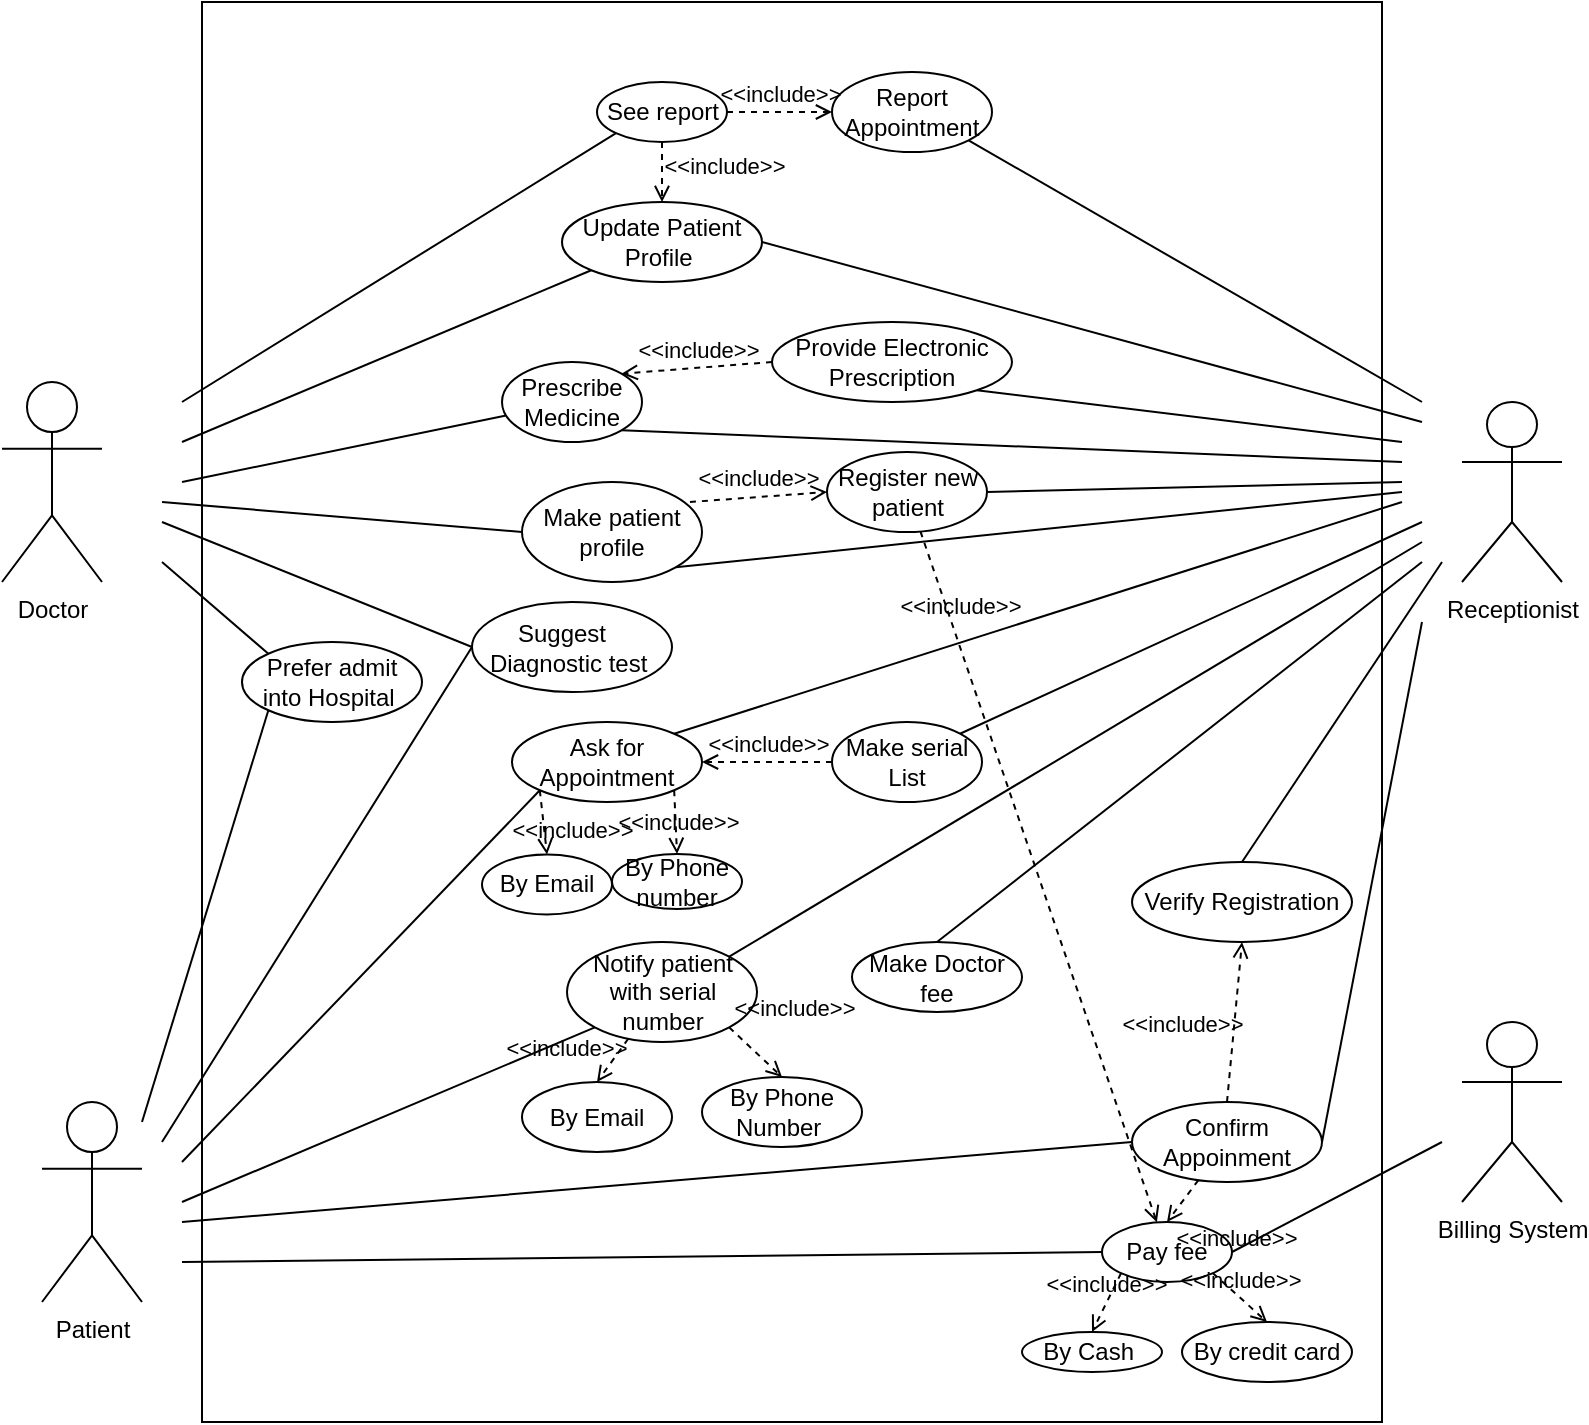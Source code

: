 <mxfile version="14.1.8" type="device"><diagram id="qZ_XxczhcwKljxytlZhR" name="Page-1"><mxGraphModel dx="852" dy="501" grid="1" gridSize="10" guides="1" tooltips="1" connect="1" arrows="1" fold="1" page="1" pageScale="1" pageWidth="850" pageHeight="1100" math="0" shadow="0"><root><mxCell id="0"/><mxCell id="1" parent="0"/><mxCell id="aX2LzBayDQMeOfKeAeXa-2" value="" style="rounded=0;whiteSpace=wrap;html=1;" parent="1" vertex="1"><mxGeometry x="140" y="110" width="590" height="710" as="geometry"/></mxCell><mxCell id="aX2LzBayDQMeOfKeAeXa-4" value="Doctor" style="shape=umlActor;verticalLabelPosition=bottom;verticalAlign=top;html=1;outlineConnect=0;" parent="1" vertex="1"><mxGeometry x="40" y="300" width="50" height="100" as="geometry"/></mxCell><mxCell id="aX2LzBayDQMeOfKeAeXa-6" value="Prescribe Medicine" style="ellipse;whiteSpace=wrap;html=1;" parent="1" vertex="1"><mxGeometry x="290" y="290" width="70" height="40" as="geometry"/></mxCell><mxCell id="aX2LzBayDQMeOfKeAeXa-7" value="Provide Electronic Prescription" style="ellipse;whiteSpace=wrap;html=1;" parent="1" vertex="1"><mxGeometry x="425" y="270" width="120" height="40" as="geometry"/></mxCell><mxCell id="aX2LzBayDQMeOfKeAeXa-8" value="" style="endArrow=none;html=1;" parent="1" target="aX2LzBayDQMeOfKeAeXa-6" edge="1"><mxGeometry width="50" height="50" relative="1" as="geometry"><mxPoint x="130" y="350" as="sourcePoint"/><mxPoint x="300" y="350" as="targetPoint"/></mxGeometry></mxCell><mxCell id="aX2LzBayDQMeOfKeAeXa-9" value="Receptionist" style="shape=umlActor;verticalLabelPosition=bottom;verticalAlign=top;html=1;outlineConnect=0;" parent="1" vertex="1"><mxGeometry x="770" y="310" width="50" height="90" as="geometry"/></mxCell><mxCell id="aX2LzBayDQMeOfKeAeXa-10" value="" style="endArrow=none;html=1;exitX=1;exitY=1;exitDx=0;exitDy=0;" parent="1" source="aX2LzBayDQMeOfKeAeXa-6" edge="1"><mxGeometry width="50" height="50" relative="1" as="geometry"><mxPoint x="510" y="380" as="sourcePoint"/><mxPoint x="740" y="340" as="targetPoint"/></mxGeometry></mxCell><mxCell id="aX2LzBayDQMeOfKeAeXa-11" value="" style="endArrow=none;html=1;exitX=1;exitY=1;exitDx=0;exitDy=0;" parent="1" source="aX2LzBayDQMeOfKeAeXa-7" edge="1"><mxGeometry width="50" height="50" relative="1" as="geometry"><mxPoint x="620" y="420" as="sourcePoint"/><mxPoint x="740" y="330" as="targetPoint"/></mxGeometry></mxCell><mxCell id="aX2LzBayDQMeOfKeAeXa-12" value="&amp;lt;&amp;lt;include&amp;gt;&amp;gt;" style="edgeStyle=none;html=1;endArrow=open;verticalAlign=bottom;dashed=1;labelBackgroundColor=none;exitX=0;exitY=0.5;exitDx=0;exitDy=0;entryX=1;entryY=0;entryDx=0;entryDy=0;" parent="1" source="aX2LzBayDQMeOfKeAeXa-7" target="aX2LzBayDQMeOfKeAeXa-6" edge="1"><mxGeometry width="160" relative="1" as="geometry"><mxPoint x="400" y="370" as="sourcePoint"/><mxPoint x="560" y="370" as="targetPoint"/></mxGeometry></mxCell><mxCell id="aX2LzBayDQMeOfKeAeXa-13" value="Update Patient Profile&amp;nbsp;" style="ellipse;whiteSpace=wrap;html=1;" parent="1" vertex="1"><mxGeometry x="320" y="210" width="100" height="40" as="geometry"/></mxCell><mxCell id="aX2LzBayDQMeOfKeAeXa-15" value="" style="endArrow=none;html=1;entryX=0;entryY=1;entryDx=0;entryDy=0;" parent="1" target="aX2LzBayDQMeOfKeAeXa-13" edge="1"><mxGeometry width="50" height="50" relative="1" as="geometry"><mxPoint x="130" y="330" as="sourcePoint"/><mxPoint x="240" y="300" as="targetPoint"/></mxGeometry></mxCell><mxCell id="aX2LzBayDQMeOfKeAeXa-16" value="" style="endArrow=none;html=1;exitX=1;exitY=0.5;exitDx=0;exitDy=0;" parent="1" source="aX2LzBayDQMeOfKeAeXa-13" edge="1"><mxGeometry width="50" height="50" relative="1" as="geometry"><mxPoint x="520" y="340" as="sourcePoint"/><mxPoint x="750" y="320" as="targetPoint"/></mxGeometry></mxCell><mxCell id="aX2LzBayDQMeOfKeAeXa-17" value="Prefer admit into Hospital&amp;nbsp;" style="ellipse;whiteSpace=wrap;html=1;" parent="1" vertex="1"><mxGeometry x="160" y="430" width="90" height="40" as="geometry"/></mxCell><mxCell id="aX2LzBayDQMeOfKeAeXa-18" value="Suggest&amp;nbsp; &amp;nbsp; &amp;nbsp;Diagnostic test&amp;nbsp;&amp;nbsp;" style="ellipse;whiteSpace=wrap;html=1;" parent="1" vertex="1"><mxGeometry x="275" y="410" width="100" height="45" as="geometry"/></mxCell><mxCell id="aX2LzBayDQMeOfKeAeXa-19" value="" style="endArrow=none;html=1;entryX=0;entryY=0;entryDx=0;entryDy=0;" parent="1" target="aX2LzBayDQMeOfKeAeXa-17" edge="1"><mxGeometry width="50" height="50" relative="1" as="geometry"><mxPoint x="120" y="390" as="sourcePoint"/><mxPoint x="230" y="410" as="targetPoint"/></mxGeometry></mxCell><mxCell id="aX2LzBayDQMeOfKeAeXa-20" value="Patient" style="shape=umlActor;verticalLabelPosition=bottom;verticalAlign=top;html=1;outlineConnect=0;" parent="1" vertex="1"><mxGeometry x="60" y="660" width="50" height="100" as="geometry"/></mxCell><mxCell id="aX2LzBayDQMeOfKeAeXa-21" value="" style="endArrow=none;html=1;entryX=0;entryY=1;entryDx=0;entryDy=0;" parent="1" target="aX2LzBayDQMeOfKeAeXa-17" edge="1"><mxGeometry width="50" height="50" relative="1" as="geometry"><mxPoint x="110" y="670" as="sourcePoint"/><mxPoint x="240" y="600" as="targetPoint"/></mxGeometry></mxCell><mxCell id="aX2LzBayDQMeOfKeAeXa-22" value="" style="endArrow=none;html=1;entryX=0;entryY=0.5;entryDx=0;entryDy=0;" parent="1" target="aX2LzBayDQMeOfKeAeXa-18" edge="1"><mxGeometry width="50" height="50" relative="1" as="geometry"><mxPoint x="120" y="370" as="sourcePoint"/><mxPoint x="350" y="400" as="targetPoint"/></mxGeometry></mxCell><mxCell id="aX2LzBayDQMeOfKeAeXa-24" value="" style="endArrow=none;html=1;exitX=0;exitY=0.5;exitDx=0;exitDy=0;" parent="1" source="aX2LzBayDQMeOfKeAeXa-18" edge="1"><mxGeometry width="50" height="50" relative="1" as="geometry"><mxPoint x="350" y="650" as="sourcePoint"/><mxPoint x="120" y="680" as="targetPoint"/></mxGeometry></mxCell><mxCell id="aX2LzBayDQMeOfKeAeXa-25" value="Make patient profile" style="ellipse;whiteSpace=wrap;html=1;" parent="1" vertex="1"><mxGeometry x="300" y="350" width="90" height="50" as="geometry"/></mxCell><mxCell id="aX2LzBayDQMeOfKeAeXa-26" value="" style="endArrow=none;html=1;entryX=0;entryY=0.5;entryDx=0;entryDy=0;" parent="1" target="aX2LzBayDQMeOfKeAeXa-25" edge="1"><mxGeometry width="50" height="50" relative="1" as="geometry"><mxPoint x="120" y="360" as="sourcePoint"/><mxPoint x="350" y="380" as="targetPoint"/></mxGeometry></mxCell><mxCell id="aX2LzBayDQMeOfKeAeXa-27" value="Billing System" style="shape=umlActor;verticalLabelPosition=bottom;verticalAlign=top;html=1;outlineConnect=0;" parent="1" vertex="1"><mxGeometry x="770" y="620" width="50" height="90" as="geometry"/></mxCell><mxCell id="aX2LzBayDQMeOfKeAeXa-28" value="Register new patient" style="ellipse;whiteSpace=wrap;html=1;" parent="1" vertex="1"><mxGeometry x="452.5" y="335" width="80" height="40" as="geometry"/></mxCell><mxCell id="aX2LzBayDQMeOfKeAeXa-29" value="&amp;lt;&amp;lt;include&amp;gt;&amp;gt;" style="edgeStyle=none;html=1;endArrow=open;verticalAlign=bottom;dashed=1;labelBackgroundColor=none;exitX=0.933;exitY=0.2;exitDx=0;exitDy=0;entryX=0;entryY=0.5;entryDx=0;entryDy=0;exitPerimeter=0;" parent="1" source="aX2LzBayDQMeOfKeAeXa-25" target="aX2LzBayDQMeOfKeAeXa-28" edge="1"><mxGeometry width="160" relative="1" as="geometry"><mxPoint x="500" y="490" as="sourcePoint"/><mxPoint x="660" y="490" as="targetPoint"/></mxGeometry></mxCell><mxCell id="aX2LzBayDQMeOfKeAeXa-30" value="" style="endArrow=none;html=1;exitX=1;exitY=0.5;exitDx=0;exitDy=0;" parent="1" source="aX2LzBayDQMeOfKeAeXa-28" edge="1"><mxGeometry width="50" height="50" relative="1" as="geometry"><mxPoint x="650" y="460" as="sourcePoint"/><mxPoint x="740" y="350" as="targetPoint"/></mxGeometry></mxCell><mxCell id="aX2LzBayDQMeOfKeAeXa-33" value="Ask for Appointment" style="ellipse;whiteSpace=wrap;html=1;" parent="1" vertex="1"><mxGeometry x="295" y="470" width="95" height="40" as="geometry"/></mxCell><mxCell id="aX2LzBayDQMeOfKeAeXa-34" value="" style="endArrow=none;html=1;entryX=0;entryY=1;entryDx=0;entryDy=0;" parent="1" target="aX2LzBayDQMeOfKeAeXa-33" edge="1"><mxGeometry width="50" height="50" relative="1" as="geometry"><mxPoint x="130" y="690" as="sourcePoint"/><mxPoint x="340" y="600" as="targetPoint"/></mxGeometry></mxCell><mxCell id="aX2LzBayDQMeOfKeAeXa-35" value="" style="endArrow=none;html=1;exitX=1;exitY=0;exitDx=0;exitDy=0;" parent="1" source="aX2LzBayDQMeOfKeAeXa-33" edge="1"><mxGeometry width="50" height="50" relative="1" as="geometry"><mxPoint x="660" y="460" as="sourcePoint"/><mxPoint x="740" y="360" as="targetPoint"/><Array as="points"/></mxGeometry></mxCell><mxCell id="aX2LzBayDQMeOfKeAeXa-36" value="Verify Registration" style="ellipse;whiteSpace=wrap;html=1;" parent="1" vertex="1"><mxGeometry x="605" y="540" width="110" height="40" as="geometry"/></mxCell><mxCell id="aX2LzBayDQMeOfKeAeXa-37" value="Confirm Appoinment" style="ellipse;whiteSpace=wrap;html=1;" parent="1" vertex="1"><mxGeometry x="605" y="660" width="95" height="40" as="geometry"/></mxCell><mxCell id="aX2LzBayDQMeOfKeAeXa-38" value="&amp;lt;&amp;lt;include&amp;gt;&amp;gt;" style="edgeStyle=none;html=1;endArrow=open;verticalAlign=bottom;dashed=1;labelBackgroundColor=none;exitX=0.5;exitY=0;exitDx=0;exitDy=0;entryX=0.5;entryY=1;entryDx=0;entryDy=0;" parent="1" source="aX2LzBayDQMeOfKeAeXa-37" target="aX2LzBayDQMeOfKeAeXa-36" edge="1"><mxGeometry x="-0.309" y="25" width="160" relative="1" as="geometry"><mxPoint x="620" y="550" as="sourcePoint"/><mxPoint x="760" y="550" as="targetPoint"/><mxPoint as="offset"/></mxGeometry></mxCell><mxCell id="aX2LzBayDQMeOfKeAeXa-39" value="" style="endArrow=none;html=1;exitX=0.5;exitY=0;exitDx=0;exitDy=0;" parent="1" source="aX2LzBayDQMeOfKeAeXa-36" edge="1"><mxGeometry width="50" height="50" relative="1" as="geometry"><mxPoint x="660" y="460" as="sourcePoint"/><mxPoint x="760" y="390" as="targetPoint"/></mxGeometry></mxCell><mxCell id="aX2LzBayDQMeOfKeAeXa-40" value="Pay fee" style="ellipse;whiteSpace=wrap;html=1;" parent="1" vertex="1"><mxGeometry x="590" y="720" width="65" height="30" as="geometry"/></mxCell><mxCell id="aX2LzBayDQMeOfKeAeXa-41" value="&amp;lt;&amp;lt;include&amp;gt;&amp;gt;" style="edgeStyle=none;html=1;endArrow=open;verticalAlign=bottom;dashed=1;labelBackgroundColor=none;entryX=0.5;entryY=0;entryDx=0;entryDy=0;" parent="1" source="aX2LzBayDQMeOfKeAeXa-37" target="aX2LzBayDQMeOfKeAeXa-40" edge="1"><mxGeometry x="0.477" y="38" width="160" relative="1" as="geometry"><mxPoint x="600" y="550" as="sourcePoint"/><mxPoint x="760" y="550" as="targetPoint"/><mxPoint as="offset"/></mxGeometry></mxCell><mxCell id="aX2LzBayDQMeOfKeAeXa-43" value="&amp;lt;&amp;lt;include&amp;gt;&amp;gt;" style="edgeStyle=none;html=1;endArrow=open;verticalAlign=bottom;dashed=1;labelBackgroundColor=none;" parent="1" source="aX2LzBayDQMeOfKeAeXa-28" target="aX2LzBayDQMeOfKeAeXa-40" edge="1"><mxGeometry x="-0.726" y="4" width="160" relative="1" as="geometry"><mxPoint x="520" y="400" as="sourcePoint"/><mxPoint x="680" y="400" as="targetPoint"/><mxPoint as="offset"/></mxGeometry></mxCell><mxCell id="aX2LzBayDQMeOfKeAeXa-44" value="By Cash&amp;nbsp;" style="ellipse;whiteSpace=wrap;html=1;" parent="1" vertex="1"><mxGeometry x="550" y="775" width="70" height="20" as="geometry"/></mxCell><mxCell id="aX2LzBayDQMeOfKeAeXa-45" value="&amp;lt;&amp;lt;include&amp;gt;&amp;gt;" style="edgeStyle=none;html=1;endArrow=open;verticalAlign=bottom;dashed=1;labelBackgroundColor=none;exitX=0;exitY=1;exitDx=0;exitDy=0;entryX=0.5;entryY=0;entryDx=0;entryDy=0;" parent="1" source="aX2LzBayDQMeOfKeAeXa-40" target="aX2LzBayDQMeOfKeAeXa-44" edge="1"><mxGeometry width="160" relative="1" as="geometry"><mxPoint x="330" y="580" as="sourcePoint"/><mxPoint x="540" y="630" as="targetPoint"/></mxGeometry></mxCell><mxCell id="aX2LzBayDQMeOfKeAeXa-46" value="By credit card" style="ellipse;whiteSpace=wrap;html=1;" parent="1" vertex="1"><mxGeometry x="630" y="770" width="85" height="30" as="geometry"/></mxCell><mxCell id="aX2LzBayDQMeOfKeAeXa-47" value="&amp;lt;&amp;lt;include&amp;gt;&amp;gt;" style="edgeStyle=none;html=1;endArrow=open;verticalAlign=bottom;dashed=1;labelBackgroundColor=none;exitX=1;exitY=1;exitDx=0;exitDy=0;entryX=0.5;entryY=0;entryDx=0;entryDy=0;" parent="1" source="aX2LzBayDQMeOfKeAeXa-40" target="aX2LzBayDQMeOfKeAeXa-46" edge="1"><mxGeometry width="160" relative="1" as="geometry"><mxPoint x="590" y="590" as="sourcePoint"/><mxPoint x="750" y="590" as="targetPoint"/></mxGeometry></mxCell><mxCell id="aX2LzBayDQMeOfKeAeXa-48" value="Make serial List" style="ellipse;whiteSpace=wrap;html=1;" parent="1" vertex="1"><mxGeometry x="455" y="470" width="75" height="40" as="geometry"/></mxCell><mxCell id="aX2LzBayDQMeOfKeAeXa-49" value="" style="endArrow=none;html=1;exitX=1;exitY=0;exitDx=0;exitDy=0;" parent="1" source="aX2LzBayDQMeOfKeAeXa-48" edge="1"><mxGeometry width="50" height="50" relative="1" as="geometry"><mxPoint x="570" y="450" as="sourcePoint"/><mxPoint x="750" y="370" as="targetPoint"/></mxGeometry></mxCell><mxCell id="aX2LzBayDQMeOfKeAeXa-50" value="&amp;lt;&amp;lt;include&amp;gt;&amp;gt;" style="edgeStyle=none;html=1;endArrow=open;verticalAlign=bottom;dashed=1;labelBackgroundColor=none;entryX=1;entryY=0.5;entryDx=0;entryDy=0;" parent="1" source="aX2LzBayDQMeOfKeAeXa-48" target="aX2LzBayDQMeOfKeAeXa-33" edge="1"><mxGeometry width="160" relative="1" as="geometry"><mxPoint x="450" y="500" as="sourcePoint"/><mxPoint x="610" y="500" as="targetPoint"/></mxGeometry></mxCell><mxCell id="aX2LzBayDQMeOfKeAeXa-52" value="Notify patient with serial number" style="ellipse;whiteSpace=wrap;html=1;" parent="1" vertex="1"><mxGeometry x="322.5" y="580" width="95" height="50" as="geometry"/></mxCell><mxCell id="aX2LzBayDQMeOfKeAeXa-53" value="" style="endArrow=none;html=1;exitX=1;exitY=0;exitDx=0;exitDy=0;" parent="1" source="aX2LzBayDQMeOfKeAeXa-52" edge="1"><mxGeometry width="50" height="50" relative="1" as="geometry"><mxPoint x="590" y="440" as="sourcePoint"/><mxPoint x="750" y="380" as="targetPoint"/></mxGeometry></mxCell><mxCell id="aX2LzBayDQMeOfKeAeXa-54" value="" style="endArrow=none;html=1;entryX=0;entryY=1;entryDx=0;entryDy=0;" parent="1" target="aX2LzBayDQMeOfKeAeXa-52" edge="1"><mxGeometry width="50" height="50" relative="1" as="geometry"><mxPoint x="130" y="710" as="sourcePoint"/><mxPoint x="280" y="560" as="targetPoint"/></mxGeometry></mxCell><mxCell id="aX2LzBayDQMeOfKeAeXa-55" value="By Email" style="ellipse;whiteSpace=wrap;html=1;" parent="1" vertex="1"><mxGeometry x="300" y="650" width="75" height="35" as="geometry"/></mxCell><mxCell id="aX2LzBayDQMeOfKeAeXa-56" value="By Phone Number&amp;nbsp;" style="ellipse;whiteSpace=wrap;html=1;" parent="1" vertex="1"><mxGeometry x="390" y="647.5" width="80" height="35" as="geometry"/></mxCell><mxCell id="aX2LzBayDQMeOfKeAeXa-57" value="&amp;lt;&amp;lt;include&amp;gt;&amp;gt;" style="edgeStyle=none;html=1;endArrow=open;verticalAlign=bottom;dashed=1;labelBackgroundColor=none;entryX=0.5;entryY=0;entryDx=0;entryDy=0;exitX=1;exitY=1;exitDx=0;exitDy=0;" parent="1" source="aX2LzBayDQMeOfKeAeXa-52" target="aX2LzBayDQMeOfKeAeXa-56" edge="1"><mxGeometry x="0.302" y="23" width="160" relative="1" as="geometry"><mxPoint x="370" y="540" as="sourcePoint"/><mxPoint x="530" y="540" as="targetPoint"/><mxPoint as="offset"/></mxGeometry></mxCell><mxCell id="aX2LzBayDQMeOfKeAeXa-58" value="&amp;lt;&amp;lt;include&amp;gt;&amp;gt;" style="edgeStyle=none;html=1;endArrow=open;verticalAlign=bottom;dashed=1;labelBackgroundColor=none;entryX=0.5;entryY=0;entryDx=0;entryDy=0;" parent="1" source="aX2LzBayDQMeOfKeAeXa-52" target="aX2LzBayDQMeOfKeAeXa-55" edge="1"><mxGeometry x="1" y="-18" width="160" relative="1" as="geometry"><mxPoint x="330" y="550" as="sourcePoint"/><mxPoint x="490" y="550" as="targetPoint"/><mxPoint x="-1" y="3" as="offset"/></mxGeometry></mxCell><mxCell id="aX2LzBayDQMeOfKeAeXa-60" value="" style="endArrow=none;html=1;entryX=0;entryY=0.5;entryDx=0;entryDy=0;" parent="1" target="aX2LzBayDQMeOfKeAeXa-40" edge="1"><mxGeometry width="50" height="50" relative="1" as="geometry"><mxPoint x="130" y="740" as="sourcePoint"/><mxPoint x="350" y="620" as="targetPoint"/></mxGeometry></mxCell><mxCell id="aX2LzBayDQMeOfKeAeXa-61" value="" style="endArrow=none;html=1;exitX=1;exitY=0.5;exitDx=0;exitDy=0;" parent="1" source="aX2LzBayDQMeOfKeAeXa-40" edge="1"><mxGeometry width="50" height="50" relative="1" as="geometry"><mxPoint x="700" y="640" as="sourcePoint"/><mxPoint x="760" y="680" as="targetPoint"/></mxGeometry></mxCell><mxCell id="aX2LzBayDQMeOfKeAeXa-62" value="Make Doctor fee" style="ellipse;whiteSpace=wrap;html=1;" parent="1" vertex="1"><mxGeometry x="465" y="580" width="85" height="35" as="geometry"/></mxCell><mxCell id="aX2LzBayDQMeOfKeAeXa-63" value="" style="endArrow=none;html=1;exitX=0.5;exitY=0;exitDx=0;exitDy=0;" parent="1" source="aX2LzBayDQMeOfKeAeXa-62" edge="1"><mxGeometry width="50" height="50" relative="1" as="geometry"><mxPoint x="400" y="430" as="sourcePoint"/><mxPoint x="750" y="390" as="targetPoint"/></mxGeometry></mxCell><mxCell id="aX2LzBayDQMeOfKeAeXa-64" value="" style="endArrow=none;html=1;exitX=1;exitY=1;exitDx=0;exitDy=0;" parent="1" source="aX2LzBayDQMeOfKeAeXa-25" edge="1"><mxGeometry width="50" height="50" relative="1" as="geometry"><mxPoint x="530" y="400" as="sourcePoint"/><mxPoint x="740" y="355" as="targetPoint"/></mxGeometry></mxCell><mxCell id="aX2LzBayDQMeOfKeAeXa-69" value="Report Appointment" style="ellipse;whiteSpace=wrap;html=1;" parent="1" vertex="1"><mxGeometry x="455" y="145" width="80" height="40" as="geometry"/></mxCell><mxCell id="aX2LzBayDQMeOfKeAeXa-70" value="" style="endArrow=none;html=1;exitX=1;exitY=1;exitDx=0;exitDy=0;" parent="1" source="aX2LzBayDQMeOfKeAeXa-69" edge="1"><mxGeometry width="50" height="50" relative="1" as="geometry"><mxPoint x="530" y="240" as="sourcePoint"/><mxPoint x="750" y="310" as="targetPoint"/></mxGeometry></mxCell><mxCell id="aX2LzBayDQMeOfKeAeXa-71" value="See report" style="ellipse;whiteSpace=wrap;html=1;" parent="1" vertex="1"><mxGeometry x="337.5" y="150" width="65" height="30" as="geometry"/></mxCell><mxCell id="aX2LzBayDQMeOfKeAeXa-74" value="&amp;lt;&amp;lt;include&amp;gt;&amp;gt;" style="edgeStyle=none;html=1;endArrow=open;verticalAlign=bottom;dashed=1;labelBackgroundColor=none;exitX=0.5;exitY=1;exitDx=0;exitDy=0;entryX=0.5;entryY=0;entryDx=0;entryDy=0;" parent="1" source="aX2LzBayDQMeOfKeAeXa-71" target="aX2LzBayDQMeOfKeAeXa-13" edge="1"><mxGeometry x="0.385" y="31" width="160" relative="1" as="geometry"><mxPoint x="350" y="150" as="sourcePoint"/><mxPoint x="510" y="150" as="targetPoint"/><mxPoint as="offset"/></mxGeometry></mxCell><mxCell id="aX2LzBayDQMeOfKeAeXa-75" value="" style="endArrow=none;html=1;entryX=0;entryY=1;entryDx=0;entryDy=0;" parent="1" target="aX2LzBayDQMeOfKeAeXa-71" edge="1"><mxGeometry width="50" height="50" relative="1" as="geometry"><mxPoint x="130" y="310" as="sourcePoint"/><mxPoint x="240" y="200" as="targetPoint"/></mxGeometry></mxCell><mxCell id="aX2LzBayDQMeOfKeAeXa-76" value="&amp;lt;&amp;lt;include&amp;gt;&amp;gt;" style="edgeStyle=none;html=1;endArrow=open;verticalAlign=bottom;dashed=1;labelBackgroundColor=none;entryX=0;entryY=0.5;entryDx=0;entryDy=0;exitX=1;exitY=0.5;exitDx=0;exitDy=0;" parent="1" source="aX2LzBayDQMeOfKeAeXa-71" target="aX2LzBayDQMeOfKeAeXa-69" edge="1"><mxGeometry width="160" relative="1" as="geometry"><mxPoint x="440" y="135" as="sourcePoint"/><mxPoint x="570" y="140" as="targetPoint"/></mxGeometry></mxCell><mxCell id="aX2LzBayDQMeOfKeAeXa-80" value="By Email" style="ellipse;whiteSpace=wrap;html=1;" parent="1" vertex="1"><mxGeometry x="280" y="536.25" width="65" height="30" as="geometry"/></mxCell><mxCell id="aX2LzBayDQMeOfKeAeXa-81" value="&amp;lt;&amp;lt;include&amp;gt;&amp;gt;" style="edgeStyle=none;html=1;endArrow=open;verticalAlign=bottom;dashed=1;labelBackgroundColor=none;exitX=0;exitY=1;exitDx=0;exitDy=0;entryX=0.5;entryY=0;entryDx=0;entryDy=0;" parent="1" source="aX2LzBayDQMeOfKeAeXa-33" target="aX2LzBayDQMeOfKeAeXa-80" edge="1"><mxGeometry x="0.897" y="13" width="160" relative="1" as="geometry"><mxPoint x="350" y="470" as="sourcePoint"/><mxPoint x="510" y="470" as="targetPoint"/><mxPoint as="offset"/></mxGeometry></mxCell><mxCell id="aX2LzBayDQMeOfKeAeXa-83" value="By Phone number" style="ellipse;whiteSpace=wrap;html=1;" parent="1" vertex="1"><mxGeometry x="345" y="536" width="65" height="27.5" as="geometry"/></mxCell><mxCell id="aX2LzBayDQMeOfKeAeXa-84" value="&amp;lt;&amp;lt;include&amp;gt;&amp;gt;" style="edgeStyle=none;html=1;endArrow=open;verticalAlign=bottom;dashed=1;labelBackgroundColor=none;exitX=1;exitY=1;exitDx=0;exitDy=0;entryX=0.5;entryY=0;entryDx=0;entryDy=0;" parent="1" source="aX2LzBayDQMeOfKeAeXa-33" target="aX2LzBayDQMeOfKeAeXa-83" edge="1"><mxGeometry x="0.578" y="1" width="160" relative="1" as="geometry"><mxPoint x="390" y="440" as="sourcePoint"/><mxPoint x="550" y="440" as="targetPoint"/><mxPoint as="offset"/></mxGeometry></mxCell><mxCell id="aX2LzBayDQMeOfKeAeXa-90" value="" style="endArrow=none;html=1;entryX=0;entryY=0.5;entryDx=0;entryDy=0;" parent="1" target="aX2LzBayDQMeOfKeAeXa-37" edge="1"><mxGeometry width="50" height="50" relative="1" as="geometry"><mxPoint x="130" y="720" as="sourcePoint"/><mxPoint x="290" y="680" as="targetPoint"/></mxGeometry></mxCell><mxCell id="TxzUE3SUvzl0OEsPMTQ8-1" value="" style="endArrow=none;html=1;exitX=1;exitY=0.5;exitDx=0;exitDy=0;" edge="1" parent="1" source="aX2LzBayDQMeOfKeAeXa-37"><mxGeometry width="50" height="50" relative="1" as="geometry"><mxPoint x="760" y="540" as="sourcePoint"/><mxPoint x="750" y="420" as="targetPoint"/></mxGeometry></mxCell></root></mxGraphModel></diagram></mxfile>